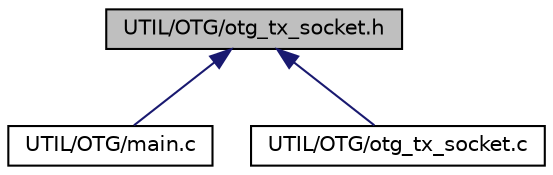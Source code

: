 digraph "UTIL/OTG/otg_tx_socket.h"
{
 // LATEX_PDF_SIZE
  edge [fontname="Helvetica",fontsize="10",labelfontname="Helvetica",labelfontsize="10"];
  node [fontname="Helvetica",fontsize="10",shape=record];
  Node1 [label="UTIL/OTG/otg_tx_socket.h",height=0.2,width=0.4,color="black", fillcolor="grey75", style="filled", fontcolor="black",tooltip="brief explain how this block is organized, and how it works: OTG TX traffic generation functions with..."];
  Node1 -> Node2 [dir="back",color="midnightblue",fontsize="10",style="solid",fontname="Helvetica"];
  Node2 [label="UTIL/OTG/main.c",height=0.2,width=0.4,color="black", fillcolor="white", style="filled",URL="$UTIL_2OTG_2main_8c.html",tooltip="main program for OTG CX + RX"];
  Node1 -> Node3 [dir="back",color="midnightblue",fontsize="10",style="solid",fontname="Helvetica"];
  Node3 [label="UTIL/OTG/otg_tx_socket.c",height=0.2,width=0.4,color="black", fillcolor="white", style="filled",URL="$otg__tx__socket_8c.html",tooltip="function containing the OTG TX traffic generation functions with sockets"];
}
